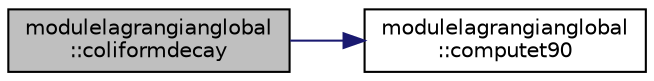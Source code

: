 digraph "modulelagrangianglobal::coliformdecay"
{
 // LATEX_PDF_SIZE
  edge [fontname="Helvetica",fontsize="10",labelfontname="Helvetica",labelfontsize="10"];
  node [fontname="Helvetica",fontsize="10",shape=record];
  rankdir="LR";
  Node1 [label="modulelagrangianglobal\l::coliformdecay",height=0.2,width=0.4,color="black", fillcolor="grey75", style="filled", fontcolor="black",tooltip=" "];
  Node1 -> Node2 [color="midnightblue",fontsize="10",style="solid"];
  Node2 [label="modulelagrangianglobal\l::computet90",height=0.2,width=0.4,color="black", fillcolor="white", style="filled",URL="$namespacemodulelagrangianglobal.html#a963d16d76b64077295c077df5dcf9e8d",tooltip=" "];
}
